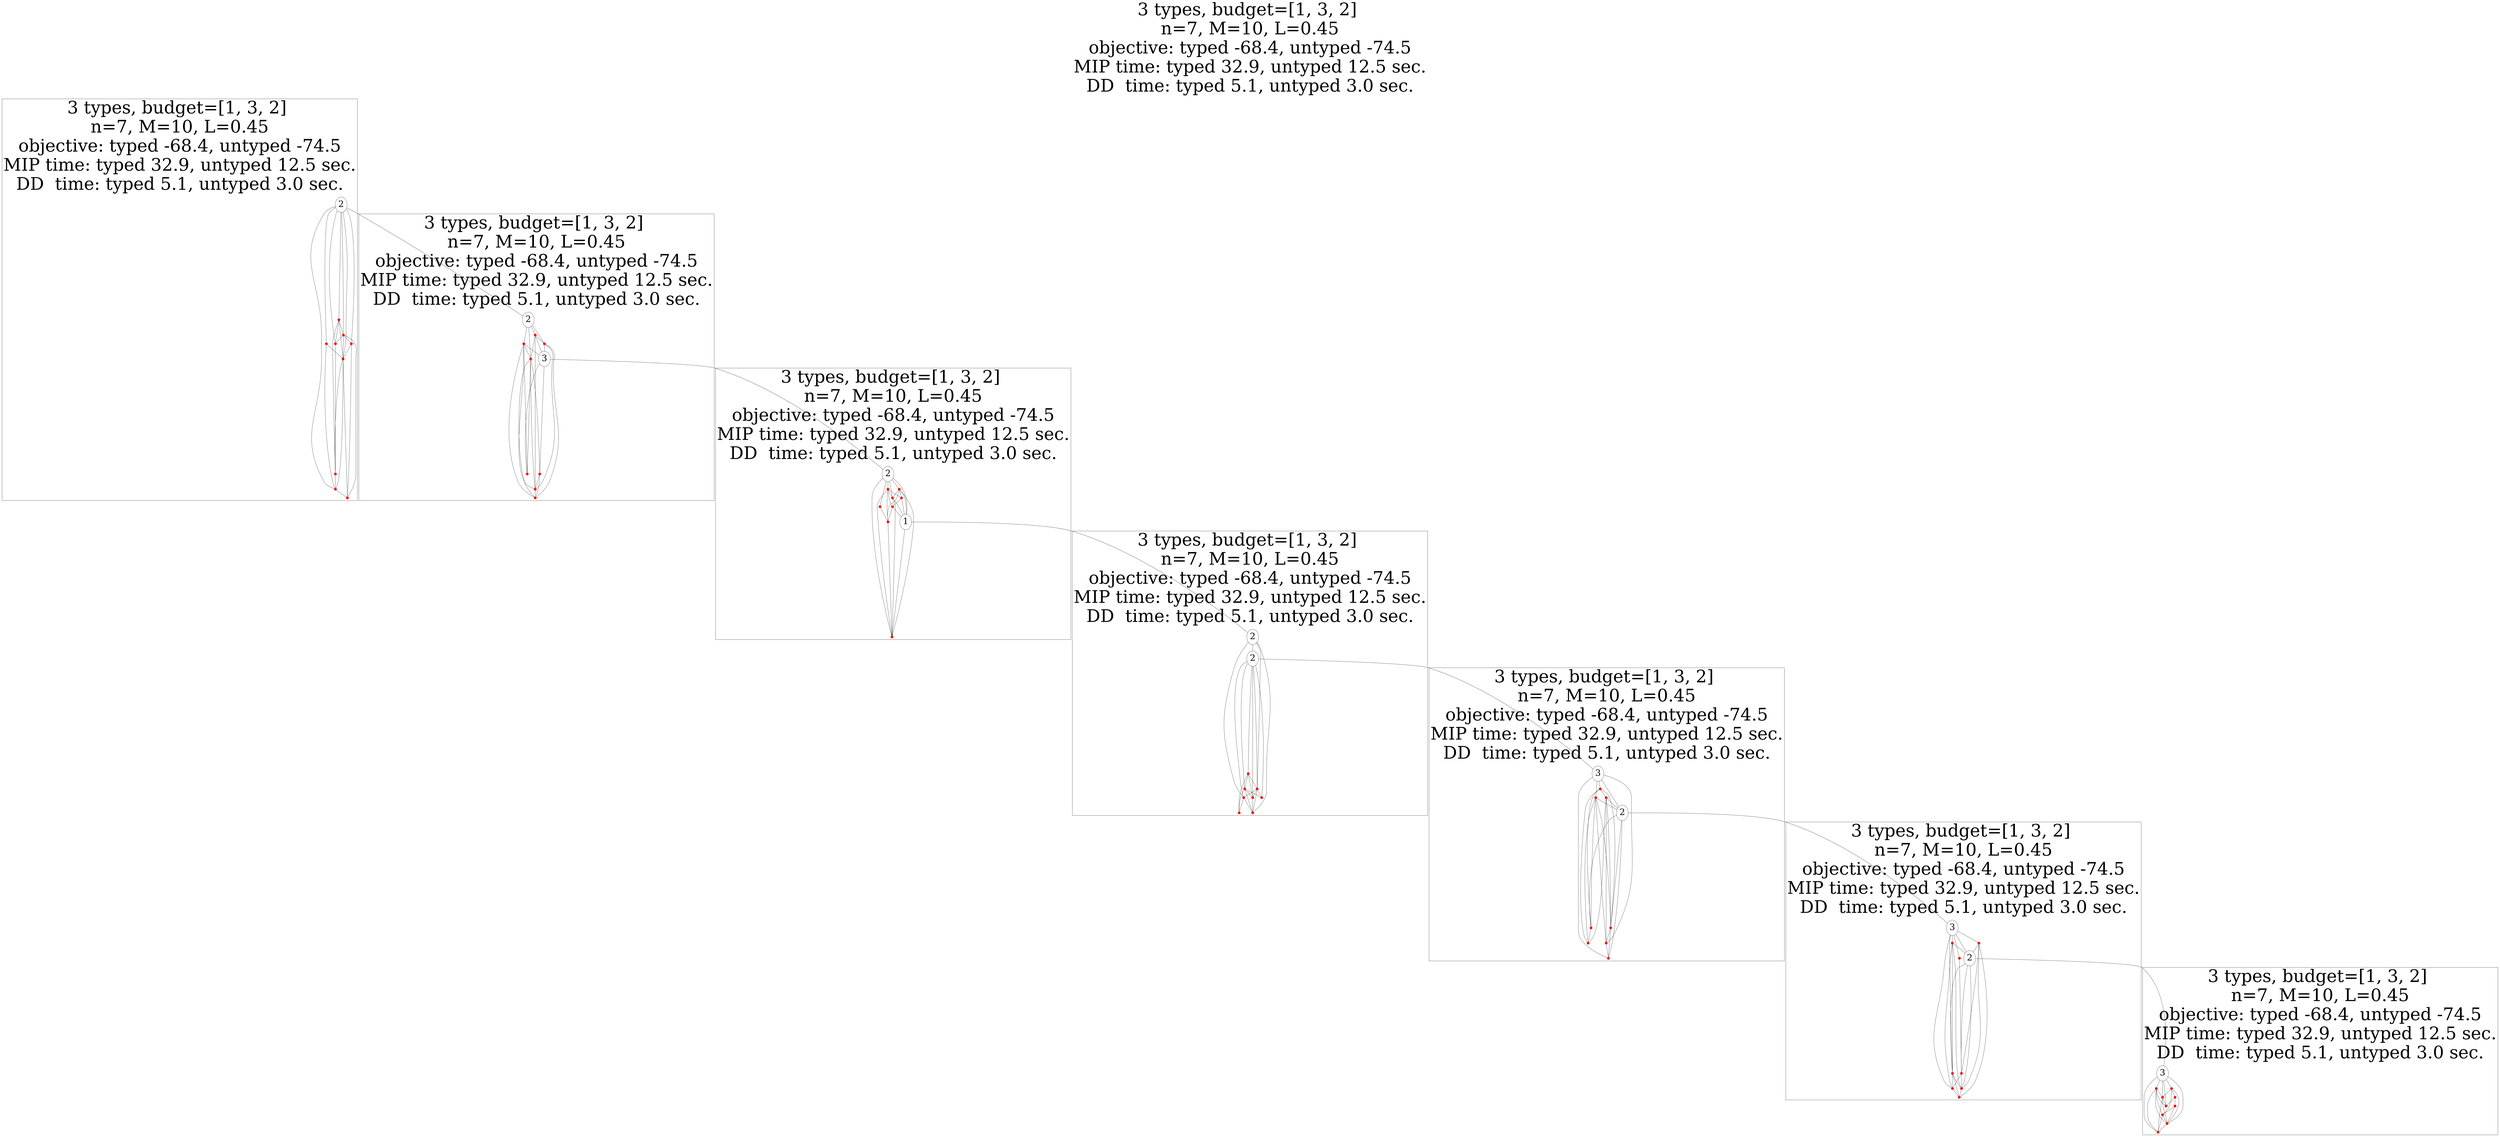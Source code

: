 graph G {
    label="3 types, budget=[1, 3, 2] 
n=7, M=10, L=0.45
objective: typed -68.4, untyped -74.5
MIP time: typed 32.9, untyped 12.5 sec.
DD  time: typed 5.1, untyped 3.0 sec.";
    labelloc=top; labeljust=center;fontsize=100;
    subgraph cluster_1{
        n1[label=2 fontsize=50];
        n2[shape=point height=0.2 width=0.2 color=red];
        n3[shape=point height=0.2 width=0.2 color=red];
        n4[shape=point height=0.2 width=0.2 color=red];
        n5[shape=point height=0.2 width=0.2 color=red];
        n6[shape=point height=0.2 width=0.2 color=red];
        n7[shape=point height=0.2 width=0.2 color=red];
        n8[shape=point height=0.2 width=0.2 color=red];
        n9[shape=point height=0.2 width=0.2 color=red];
        n10[shape=point height=0.2 width=0.2 color=red];
    }
    subgraph cluster_2{
        n11[label=2 fontsize=50];
        n12[shape=point height=0.2 width=0.2 color=red];
        n13[shape=point height=0.2 width=0.2 color=red];
        n14[shape=point height=0.2 width=0.2 color=red];
        n15[shape=point height=0.2 width=0.2 color=red];
        n16[label=3 fontsize=50];
        n17[shape=point height=0.2 width=0.2 color=red];
        n18[shape=point height=0.2 width=0.2 color=red];
        n19[shape=point height=0.2 width=0.2 color=red];
        n20[shape=point height=0.2 width=0.2 color=red];
    }
    subgraph cluster_3{
        n21[label=2 fontsize=50];
        n22[shape=point height=0.2 width=0.2 color=red];
        n23[shape=point height=0.2 width=0.2 color=red];
        n24[shape=point height=0.2 width=0.2 color=red];
        n25[shape=point height=0.2 width=0.2 color=red];
        n26[shape=point height=0.2 width=0.2 color=red];
        n27[shape=point height=0.2 width=0.2 color=red];
        n28[shape=point height=0.2 width=0.2 color=red];
        n29[label=1 fontsize=50];
        n30[shape=point height=0.2 width=0.2 color=red];
    }
    subgraph cluster_4{
        n31[label=2 fontsize=50];
        n32[label=2 fontsize=50];
        n33[shape=point height=0.2 width=0.2 color=red];
        n34[shape=point height=0.2 width=0.2 color=red];
        n35[shape=point height=0.2 width=0.2 color=red];
        n36[shape=point height=0.2 width=0.2 color=red];
        n37[shape=point height=0.2 width=0.2 color=red];
        n38[shape=point height=0.2 width=0.2 color=red];
        n39[shape=point height=0.2 width=0.2 color=red];
        n40[shape=point height=0.2 width=0.2 color=red];
    }
    subgraph cluster_5{
        n41[label=3 fontsize=50];
        n42[shape=point height=0.2 width=0.2 color=red];
        n43[shape=point height=0.2 width=0.2 color=red];
        n44[shape=point height=0.2 width=0.2 color=red];
        n45[label=2 fontsize=50];
        n46[shape=point height=0.2 width=0.2 color=red];
        n47[shape=point height=0.2 width=0.2 color=red];
        n48[shape=point height=0.2 width=0.2 color=red];
        n49[shape=point height=0.2 width=0.2 color=red];
        n50[shape=point height=0.2 width=0.2 color=red];
    }
    subgraph cluster_6{
        n51[label=3 fontsize=50];
        n52[shape=point height=0.2 width=0.2 color=red];
        n53[shape=point height=0.2 width=0.2 color=red];
        n54[shape=point height=0.2 width=0.2 color=red];
        n55[label=2 fontsize=50];
        n56[shape=point height=0.2 width=0.2 color=red];
        n57[shape=point height=0.2 width=0.2 color=red];
        n58[shape=point height=0.2 width=0.2 color=red];
        n59[shape=point height=0.2 width=0.2 color=red];
        n60[shape=point height=0.2 width=0.2 color=red];
    }
    subgraph cluster_7{
        n61[label=3 fontsize=50];
        n62[shape=point height=0.2 width=0.2 color=red];
        n63[shape=point height=0.2 width=0.2 color=red];
        n64[shape=point height=0.2 width=0.2 color=red];
        n65[shape=point height=0.2 width=0.2 color=red];
        n66[shape=point height=0.2 width=0.2 color=red];
        n67[shape=point height=0.2 width=0.2 color=red];
        n68[shape=point height=0.2 width=0.2 color=red];
        n69[shape=point height=0.2 width=0.2 color=red];
        n70[shape=point height=0.2 width=0.2 color=red];
    }
    n1 -- n2;
    n1 -- n3;
    n1 -- n4;
    n1 -- n5;
    n1 -- n6;
    n1 -- n9;
    n1 -- n7;
    n1 -- n11;
    n2 -- n3;
    n2 -- n8;
    n2 -- n4;
    n2 -- n7;
    n3 -- n6;
    n3 -- n10;
    n3 -- n7;
    n3 -- n4;
    n4 -- n8;
    n5 -- n7;
    n5 -- n9;
    n6 -- n10;
    n6 -- n7;
    n7 -- n9;
    n7 -- n8;
    n7 -- n10;
    n8 -- n9;
    n9 -- n10;
    n11 -- n12;
    n11 -- n13;
    n11 -- n14;
    n11 -- n15;
    n12 -- n20;
    n12 -- n14;
    n12 -- n19;
    n12 -- n18;
    n12 -- n16;
    n13 -- n16;
    n13 -- n15;
    n13 -- n14;
    n13 -- n19;
    n14 -- n18;
    n14 -- n17;
    n14 -- n19;
    n14 -- n20;
    n15 -- n19;
    n15 -- n16;
    n15 -- n20;
    n16 -- n17;
    n16 -- n18;
    n16 -- n21;
    n17 -- n19;
    n17 -- n20;
    n19 -- n20;
    n21 -- n22;
    n21 -- n23;
    n21 -- n26;
    n21 -- n30;
    n21 -- n29;
    n21 -- n25;
    n22 -- n24;
    n22 -- n25;
    n22 -- n28;
    n22 -- n30;
    n22 -- n29;
    n23 -- n25;
    n23 -- n27;
    n23 -- n28;
    n23 -- n30;
    n23 -- n24;
    n24 -- n29;
    n24 -- n27;
    n25 -- n29;
    n25 -- n30;
    n26 -- n28;
    n27 -- n28;
    n27 -- n29;
    n28 -- n30;
    n29 -- n30;
    n29 -- n31;
    n31 -- n32;
    n31 -- n38;
    n31 -- n35;
    n31 -- n37;
    n32 -- n33;
    n32 -- n34;
    n32 -- n37;
    n32 -- n36;
    n32 -- n35;
    n32 -- n40;
    n32 -- n41;
    n33 -- n35;
    n33 -- n34;
    n33 -- n39;
    n33 -- n36;
    n34 -- n36;
    n34 -- n39;
    n34 -- n40;
    n34 -- n38;
    n35 -- n40;
    n35 -- n37;
    n35 -- n38;
    n35 -- n36;
    n36 -- n38;
    n37 -- n39;
    n37 -- n38;
    n41 -- n42;
    n41 -- n43;
    n41 -- n45;
    n41 -- n48;
    n41 -- n50;
    n42 -- n44;
    n42 -- n49;
    n42 -- n46;
    n42 -- n47;
    n43 -- n45;
    n43 -- n48;
    n43 -- n46;
    n43 -- n47;
    n43 -- n49;
    n44 -- n46;
    n44 -- n49;
    n44 -- n48;
    n44 -- n45;
    n45 -- n47;
    n45 -- n50;
    n45 -- n46;
    n45 -- n51;
    n46 -- n50;
    n46 -- n48;
    n47 -- n49;
    n48 -- n50;
    n51 -- n52;
    n51 -- n53;
    n51 -- n54;
    n51 -- n55;
    n51 -- n59;
    n51 -- n56;
    n52 -- n57;
    n52 -- n58;
    n52 -- n55;
    n52 -- n60;
    n53 -- n59;
    n53 -- n56;
    n53 -- n58;
    n53 -- n55;
    n54 -- n57;
    n55 -- n56;
    n55 -- n57;
    n55 -- n58;
    n55 -- n61;
    n56 -- n58;
    n56 -- n59;
    n56 -- n60;
    n57 -- n58;
    n57 -- n59;
    n58 -- n60;
    n59 -- n60;
    n61 -- n62;
    n61 -- n65;
    n61 -- n69;
    n61 -- n68;
    n61 -- n70;
    n61 -- n67;
    n62 -- n63;
    n62 -- n67;
    n62 -- n68;
    n62 -- n66;
    n63 -- n64;
    n63 -- n70;
    n64 -- n68;
    n64 -- n66;
    n65 -- n66;
    n65 -- n68;
    n65 -- n69;
    n65 -- n70;
    n65 -- n67;
    n66 -- n68;
    n66 -- n69;
    n67 -- n70;
    n67 -- n69;
    n67 -- n68;
    n68 -- n69;
}